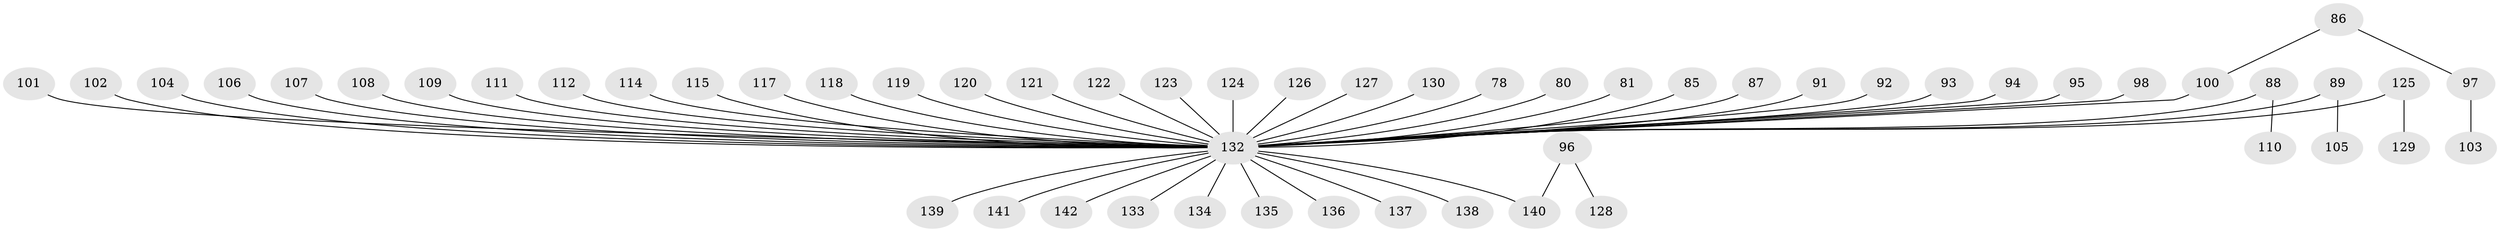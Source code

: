 // original degree distribution, {7: 0.02112676056338028, 6: 0.02112676056338028, 5: 0.007042253521126761, 2: 0.2323943661971831, 3: 0.11971830985915492, 4: 0.08450704225352113, 1: 0.5140845070422535}
// Generated by graph-tools (version 1.1) at 2025/56/03/04/25 21:56:30]
// undirected, 56 vertices, 55 edges
graph export_dot {
graph [start="1"]
  node [color=gray90,style=filled];
  78;
  80;
  81;
  85;
  86;
  87;
  88;
  89;
  91;
  92;
  93;
  94;
  95;
  96 [super="+79"];
  97;
  98;
  100 [super="+66"];
  101;
  102;
  103;
  104;
  105;
  106;
  107;
  108;
  109;
  110;
  111;
  112;
  114;
  115 [super="+73"];
  117;
  118;
  119;
  120;
  121 [super="+62"];
  122;
  123;
  124;
  125;
  126;
  127;
  128;
  129;
  130;
  132 [super="+33+52+63+90+131+45+69+46+49+99+51+116+53+64+71+84+74+75+76"];
  133;
  134;
  135;
  136;
  137 [super="+72"];
  138;
  139;
  140 [super="+44"];
  141;
  142;
  78 -- 132;
  80 -- 132;
  81 -- 132;
  85 -- 132;
  86 -- 97;
  86 -- 100;
  87 -- 132;
  88 -- 110;
  88 -- 132;
  89 -- 105;
  89 -- 132;
  91 -- 132;
  92 -- 132;
  93 -- 132;
  94 -- 132;
  95 -- 132;
  96 -- 140;
  96 -- 128;
  97 -- 103;
  98 -- 132;
  100 -- 132;
  101 -- 132;
  102 -- 132;
  104 -- 132;
  106 -- 132;
  107 -- 132;
  108 -- 132;
  109 -- 132;
  111 -- 132;
  112 -- 132;
  114 -- 132;
  115 -- 132;
  117 -- 132;
  118 -- 132;
  119 -- 132;
  120 -- 132;
  121 -- 132;
  122 -- 132;
  123 -- 132;
  124 -- 132;
  125 -- 129;
  125 -- 132;
  126 -- 132;
  127 -- 132;
  130 -- 132;
  132 -- 133;
  132 -- 134;
  132 -- 136;
  132 -- 138;
  132 -- 140;
  132 -- 142;
  132 -- 135;
  132 -- 139;
  132 -- 141;
  132 -- 137;
}
